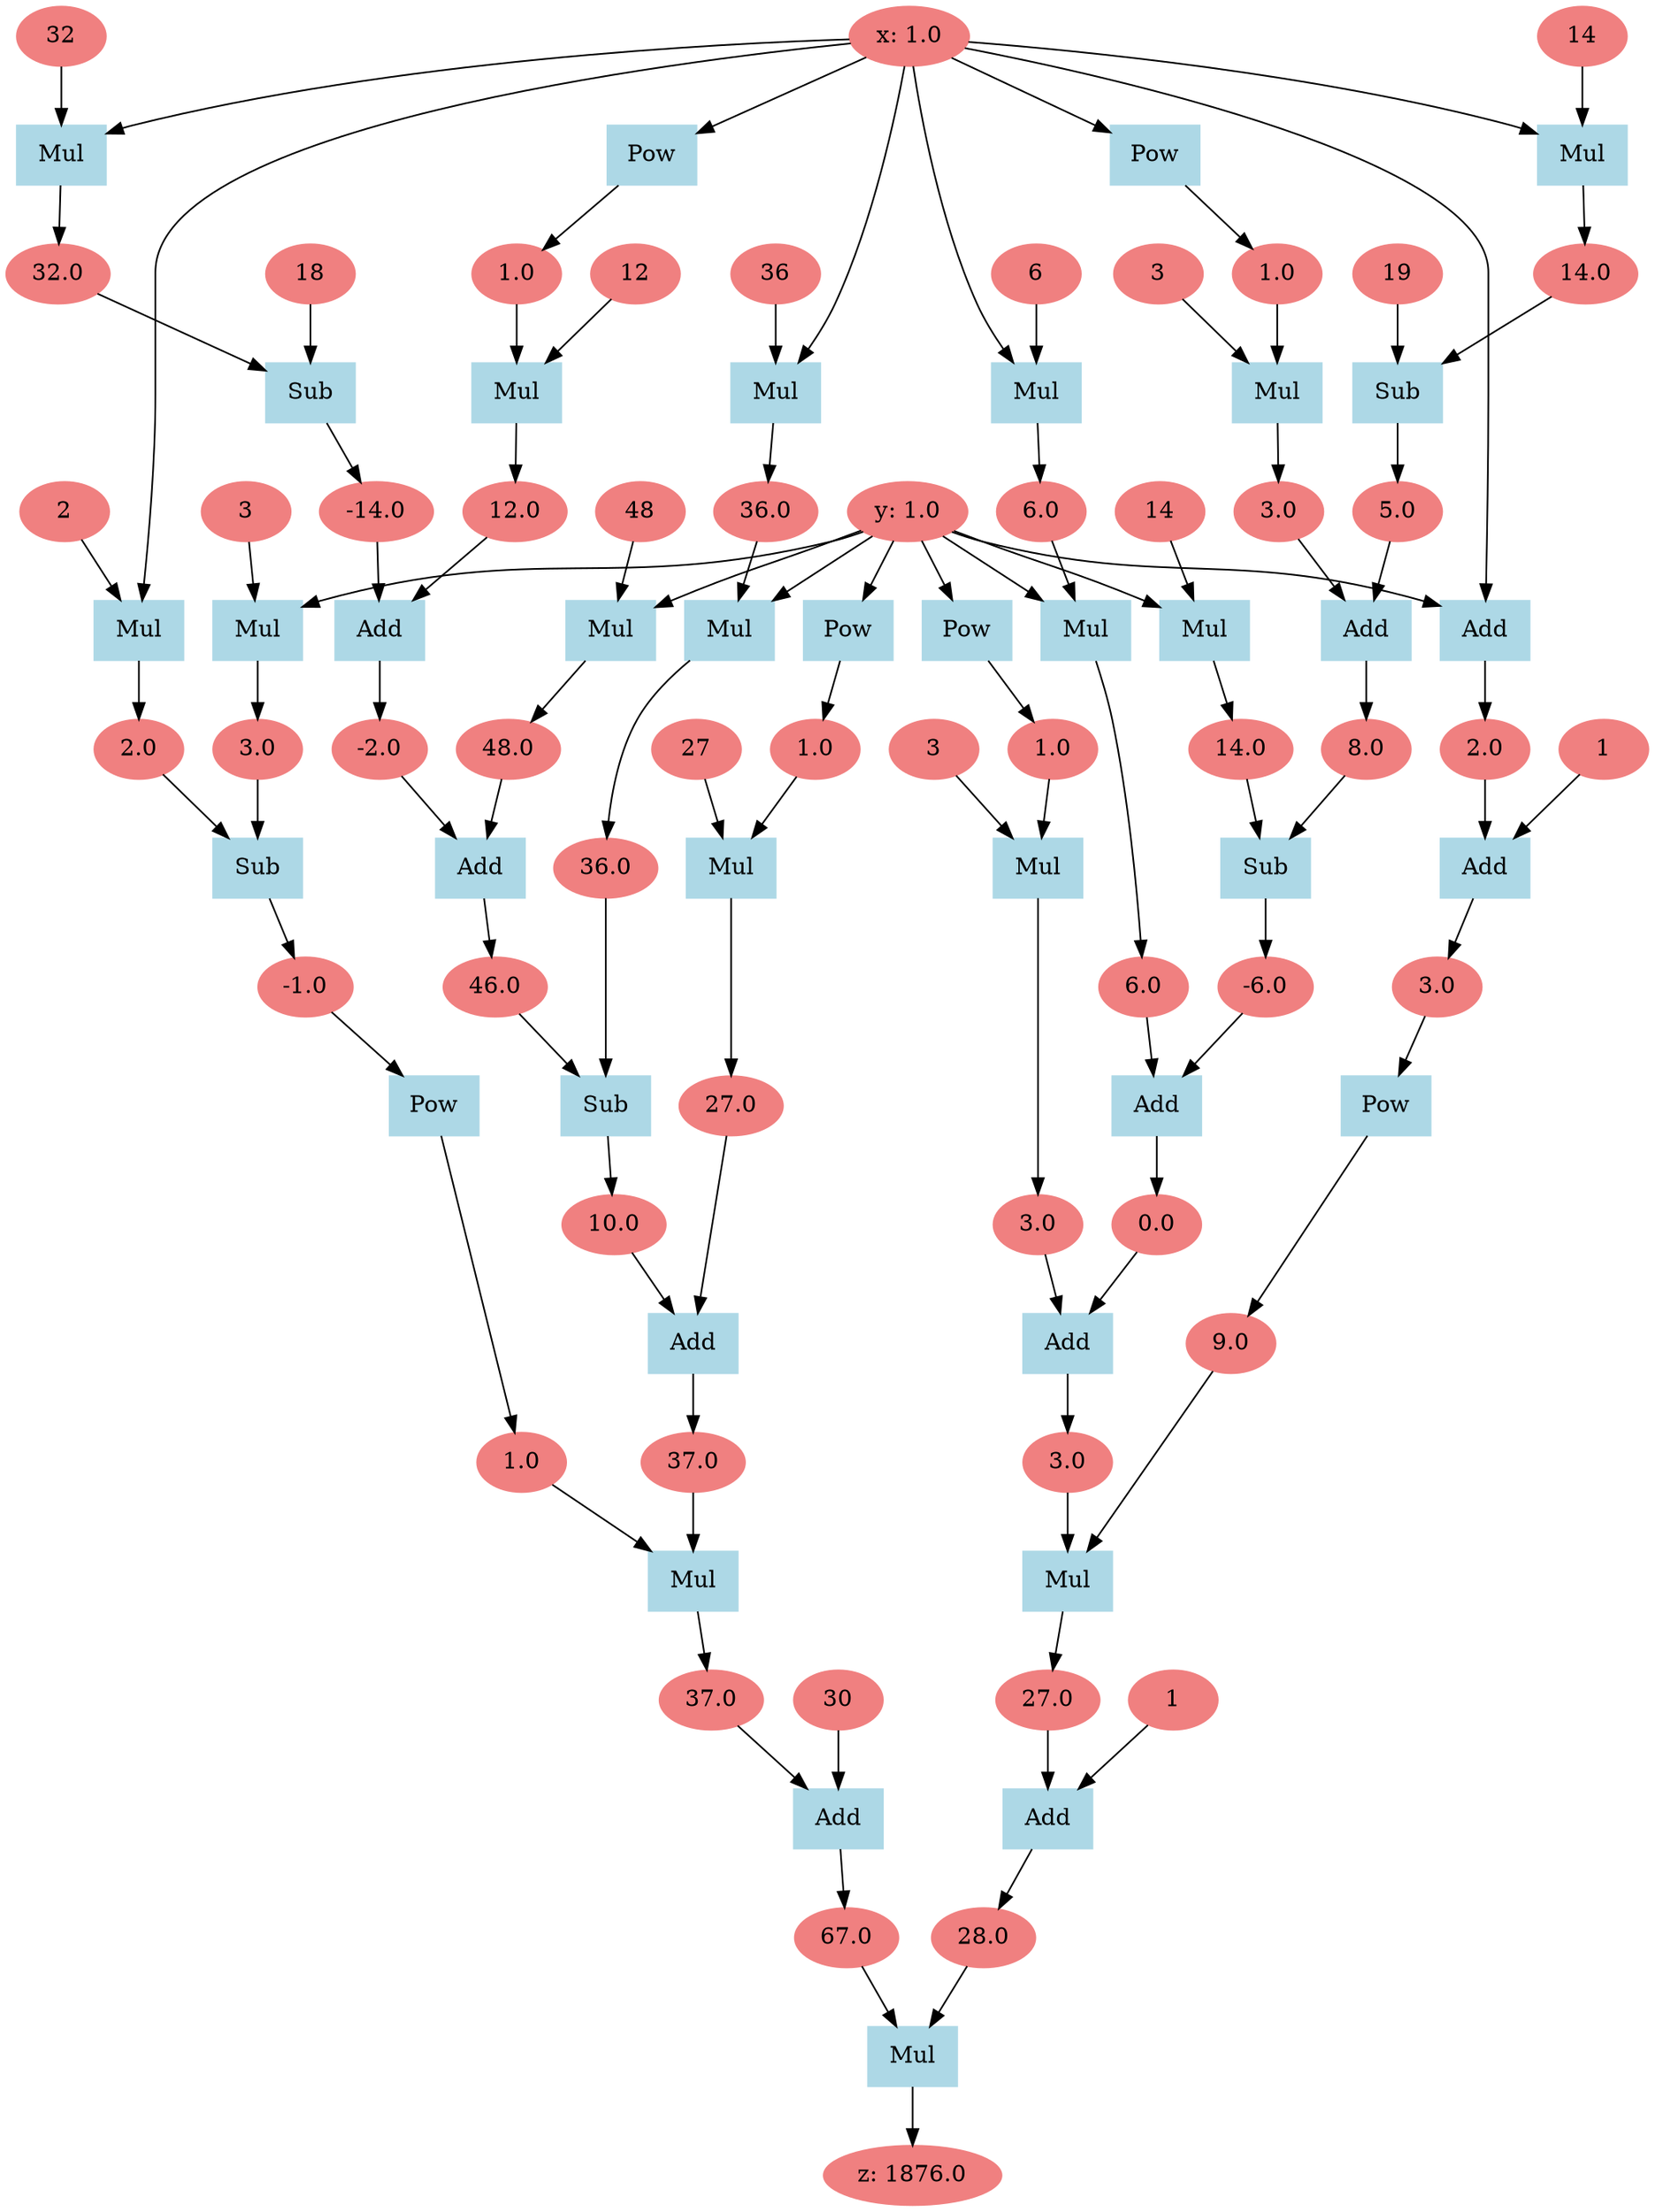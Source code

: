digraph g {
1958102753392 [label="z: 1876.0", color=lightcoral, style=filled]
1958102740944 [label ="Mul", color=lightblue, style=filled, shape=box]
1958102728080 -> 1958102740944
1958102740848 -> 1958102740944
1958102740944 -> 1958102753392
1958102728080 [label="28.0", color=lightcoral, style=filled]
1958102740848 [label="67.0", color=lightcoral, style=filled]
1958102740656 [label ="Add", color=lightblue, style=filled, shape=box]
1958102740560 -> 1958102740656
1958102740752 -> 1958102740656
1958102740656 -> 1958102740848
1958102740560 [label="37.0", color=lightcoral, style=filled]
1958102740752 [label="30", color=lightcoral, style=filled]
1958102740464 [label ="Mul", color=lightblue, style=filled, shape=box]
1958102737344 -> 1958102740464
1958102740368 -> 1958102740464
1958102740464 -> 1958102740560
1958102737344 [label="1.0", color=lightcoral, style=filled]
1958102740368 [label="37.0", color=lightcoral, style=filled]
1958102740272 [label ="Add", color=lightblue, style=filled, shape=box]
1958102739696 -> 1958102740272
1958102740176 -> 1958102740272
1958102740272 -> 1958102740368
1958102739696 [label="10.0", color=lightcoral, style=filled]
1958102740176 [label="27.0", color=lightcoral, style=filled]
1958102739888 [label ="Mul", color=lightblue, style=filled, shape=box]
1958102739936 -> 1958102739888
1958102740080 -> 1958102739888
1958102739888 -> 1958102740176
1958102739936 [label="1.0", color=lightcoral, style=filled]
1958102740080 [label="27", color=lightcoral, style=filled]
1958102739792 [label ="Pow", color=lightblue, style=filled, shape=box]
1958063713584 -> 1958102739792
1958102739792 -> 1958102739936
1958063713584 [label="y: 1.0", color=lightcoral, style=filled]
1958102739600 [label ="Sub", color=lightblue, style=filled, shape=box]
1958102739024 -> 1958102739600
1958102739504 -> 1958102739600
1958102739600 -> 1958102739696
1958102739024 [label="46.0", color=lightcoral, style=filled]
1958102739504 [label="36.0", color=lightcoral, style=filled]
1958102739408 [label ="Mul", color=lightblue, style=filled, shape=box]
1958102739312 -> 1958102739408
1958063713584 -> 1958102739408
1958102739408 -> 1958102739504
1958102739312 [label="36.0", color=lightcoral, style=filled]
1958063713584 [label="y: 1.0", color=lightcoral, style=filled]
1958102739120 [label ="Mul", color=lightblue, style=filled, shape=box]
1958063713632 -> 1958102739120
1958102739216 -> 1958102739120
1958102739120 -> 1958102739312
1958063713632 [label="x: 1.0", color=lightcoral, style=filled]
1958102739216 [label="36", color=lightcoral, style=filled]
1958102738928 [label ="Add", color=lightblue, style=filled, shape=box]
1958102738544 -> 1958102738928
1958102738832 -> 1958102738928
1958102738928 -> 1958102739024
1958102738544 [label="-2.0", color=lightcoral, style=filled]
1958102738832 [label="48.0", color=lightcoral, style=filled]
1958102738640 [label ="Mul", color=lightblue, style=filled, shape=box]
1958063713584 -> 1958102738640
1958102738736 -> 1958102738640
1958102738640 -> 1958102738832
1958063713584 [label="y: 1.0", color=lightcoral, style=filled]
1958102738736 [label="48", color=lightcoral, style=filled]
1958102738448 [label ="Add", color=lightblue, style=filled, shape=box]
1958102737872 -> 1958102738448
1958102738352 -> 1958102738448
1958102738448 -> 1958102738544
1958102737872 [label="-14.0", color=lightcoral, style=filled]
1958102738352 [label="12.0", color=lightcoral, style=filled]
1958102738064 [label ="Mul", color=lightblue, style=filled, shape=box]
1958102738112 -> 1958102738064
1958102738256 -> 1958102738064
1958102738064 -> 1958102738352
1958102738112 [label="1.0", color=lightcoral, style=filled]
1958102738256 [label="12", color=lightcoral, style=filled]
1958102737968 [label ="Pow", color=lightblue, style=filled, shape=box]
1958063713632 -> 1958102737968
1958102737968 -> 1958102738112
1958063713632 [label="x: 1.0", color=lightcoral, style=filled]
1958102737680 [label ="Sub", color=lightblue, style=filled, shape=box]
1958102737776 -> 1958102737680
1958102737584 -> 1958102737680
1958102737680 -> 1958102737872
1958102737776 [label="18", color=lightcoral, style=filled]
1958102737584 [label="32.0", color=lightcoral, style=filled]
1958102737296 [label ="Mul", color=lightblue, style=filled, shape=box]
1958063713632 -> 1958102737296
1958102737488 -> 1958102737296
1958102737296 -> 1958102737584
1958063713632 [label="x: 1.0", color=lightcoral, style=filled]
1958102737488 [label="32", color=lightcoral, style=filled]
1958102737200 [label ="Pow", color=lightblue, style=filled, shape=box]
1958102737104 -> 1958102737200
1958102737200 -> 1958102737344
1958102737104 [label="-1.0", color=lightcoral, style=filled]
1958102737008 [label ="Sub", color=lightblue, style=filled, shape=box]
1958102728368 -> 1958102737008
1958102728656 -> 1958102737008
1958102737008 -> 1958102737104
1958102728368 [label="2.0", color=lightcoral, style=filled]
1958102728656 [label="3.0", color=lightcoral, style=filled]
1958102728464 [label ="Mul", color=lightblue, style=filled, shape=box]
1958063713584 -> 1958102728464
1958102728560 -> 1958102728464
1958102728464 -> 1958102728656
1958063713584 [label="y: 1.0", color=lightcoral, style=filled]
1958102728560 [label="3", color=lightcoral, style=filled]
1958102728176 [label ="Mul", color=lightblue, style=filled, shape=box]
1958063713632 -> 1958102728176
1958102728272 -> 1958102728176
1958102728176 -> 1958102728368
1958063713632 [label="x: 1.0", color=lightcoral, style=filled]
1958102728272 [label="2", color=lightcoral, style=filled]
1958102727888 [label ="Add", color=lightblue, style=filled, shape=box]
1958102727792 -> 1958102727888
1958102727984 -> 1958102727888
1958102727888 -> 1958102728080
1958102727792 [label="27.0", color=lightcoral, style=filled]
1958102727984 [label="1", color=lightcoral, style=filled]
1958102727696 [label ="Mul", color=lightblue, style=filled, shape=box]
1958102683552 -> 1958102727696
1958102727600 -> 1958102727696
1958102727696 -> 1958102727792
1958102683552 [label="9.0", color=lightcoral, style=filled]
1958102727600 [label="3.0", color=lightcoral, style=filled]
1958102727504 [label ="Add", color=lightblue, style=filled, shape=box]
1958102726928 -> 1958102727504
1958102727408 -> 1958102727504
1958102727504 -> 1958102727600
1958102726928 [label="0.0", color=lightcoral, style=filled]
1958102727408 [label="3.0", color=lightcoral, style=filled]
1958102727120 [label ="Mul", color=lightblue, style=filled, shape=box]
1958102727168 -> 1958102727120
1958102727312 -> 1958102727120
1958102727120 -> 1958102727408
1958102727168 [label="1.0", color=lightcoral, style=filled]
1958102727312 [label="3", color=lightcoral, style=filled]
1958102727024 [label ="Pow", color=lightblue, style=filled, shape=box]
1958063713584 -> 1958102727024
1958102727024 -> 1958102727168
1958063713584 [label="y: 1.0", color=lightcoral, style=filled]
1958102726832 [label ="Add", color=lightblue, style=filled, shape=box]
1958102726256 -> 1958102726832
1958102726736 -> 1958102726832
1958102726832 -> 1958102726928
1958102726256 [label="-6.0", color=lightcoral, style=filled]
1958102726736 [label="6.0", color=lightcoral, style=filled]
1958102726640 [label ="Mul", color=lightblue, style=filled, shape=box]
1958102726544 -> 1958102726640
1958063713584 -> 1958102726640
1958102726640 -> 1958102726736
1958102726544 [label="6.0", color=lightcoral, style=filled]
1958063713584 [label="y: 1.0", color=lightcoral, style=filled]
1958102726352 [label ="Mul", color=lightblue, style=filled, shape=box]
1958063713632 -> 1958102726352
1958102726448 -> 1958102726352
1958102726352 -> 1958102726544
1958063713632 [label="x: 1.0", color=lightcoral, style=filled]
1958102726448 [label="6", color=lightcoral, style=filled]
1958102726160 [label ="Sub", color=lightblue, style=filled, shape=box]
1958102725776 -> 1958102726160
1958102726064 -> 1958102726160
1958102726160 -> 1958102726256
1958102725776 [label="8.0", color=lightcoral, style=filled]
1958102726064 [label="14.0", color=lightcoral, style=filled]
1958102725872 [label ="Mul", color=lightblue, style=filled, shape=box]
1958063713584 -> 1958102725872
1958102725968 -> 1958102725872
1958102725872 -> 1958102726064
1958063713584 [label="y: 1.0", color=lightcoral, style=filled]
1958102725968 [label="14", color=lightcoral, style=filled]
1958102725680 [label ="Add", color=lightblue, style=filled, shape=box]
1958102725104 -> 1958102725680
1958102725584 -> 1958102725680
1958102725680 -> 1958102725776
1958102725104 [label="5.0", color=lightcoral, style=filled]
1958102725584 [label="3.0", color=lightcoral, style=filled]
1958102725296 [label ="Mul", color=lightblue, style=filled, shape=box]
1958102725344 -> 1958102725296
1958102725488 -> 1958102725296
1958102725296 -> 1958102725584
1958102725344 [label="1.0", color=lightcoral, style=filled]
1958102725488 [label="3", color=lightcoral, style=filled]
1958102725200 [label ="Pow", color=lightblue, style=filled, shape=box]
1958063713632 -> 1958102725200
1958102725200 -> 1958102725344
1958063713632 [label="x: 1.0", color=lightcoral, style=filled]
1958102724912 [label ="Sub", color=lightblue, style=filled, shape=box]
1958102725008 -> 1958102724912
1958102724816 -> 1958102724912
1958102724912 -> 1958102725104
1958102725008 [label="19", color=lightcoral, style=filled]
1958102724816 [label="14.0", color=lightcoral, style=filled]
1958102683504 [label ="Mul", color=lightblue, style=filled, shape=box]
1958063713632 -> 1958102683504
1958102724720 -> 1958102683504
1958102683504 -> 1958102724816
1958063713632 [label="x: 1.0", color=lightcoral, style=filled]
1958102724720 [label="14", color=lightcoral, style=filled]
1958102683408 [label ="Pow", color=lightblue, style=filled, shape=box]
1958102683312 -> 1958102683408
1958102683408 -> 1958102683552
1958102683312 [label="3.0", color=lightcoral, style=filled]
1958102683024 [label ="Add", color=lightblue, style=filled, shape=box]
1958102683072 -> 1958102683024
1958102683216 -> 1958102683024
1958102683024 -> 1958102683312
1958102683072 [label="2.0", color=lightcoral, style=filled]
1958102683216 [label="1", color=lightcoral, style=filled]
1958102682976 [label ="Add", color=lightblue, style=filled, shape=box]
1958063713632 -> 1958102682976
1958063713584 -> 1958102682976
1958102682976 -> 1958102683072
1958063713632 [label="x: 1.0", color=lightcoral, style=filled]
1958063713584 [label="y: 1.0", color=lightcoral, style=filled]
}
